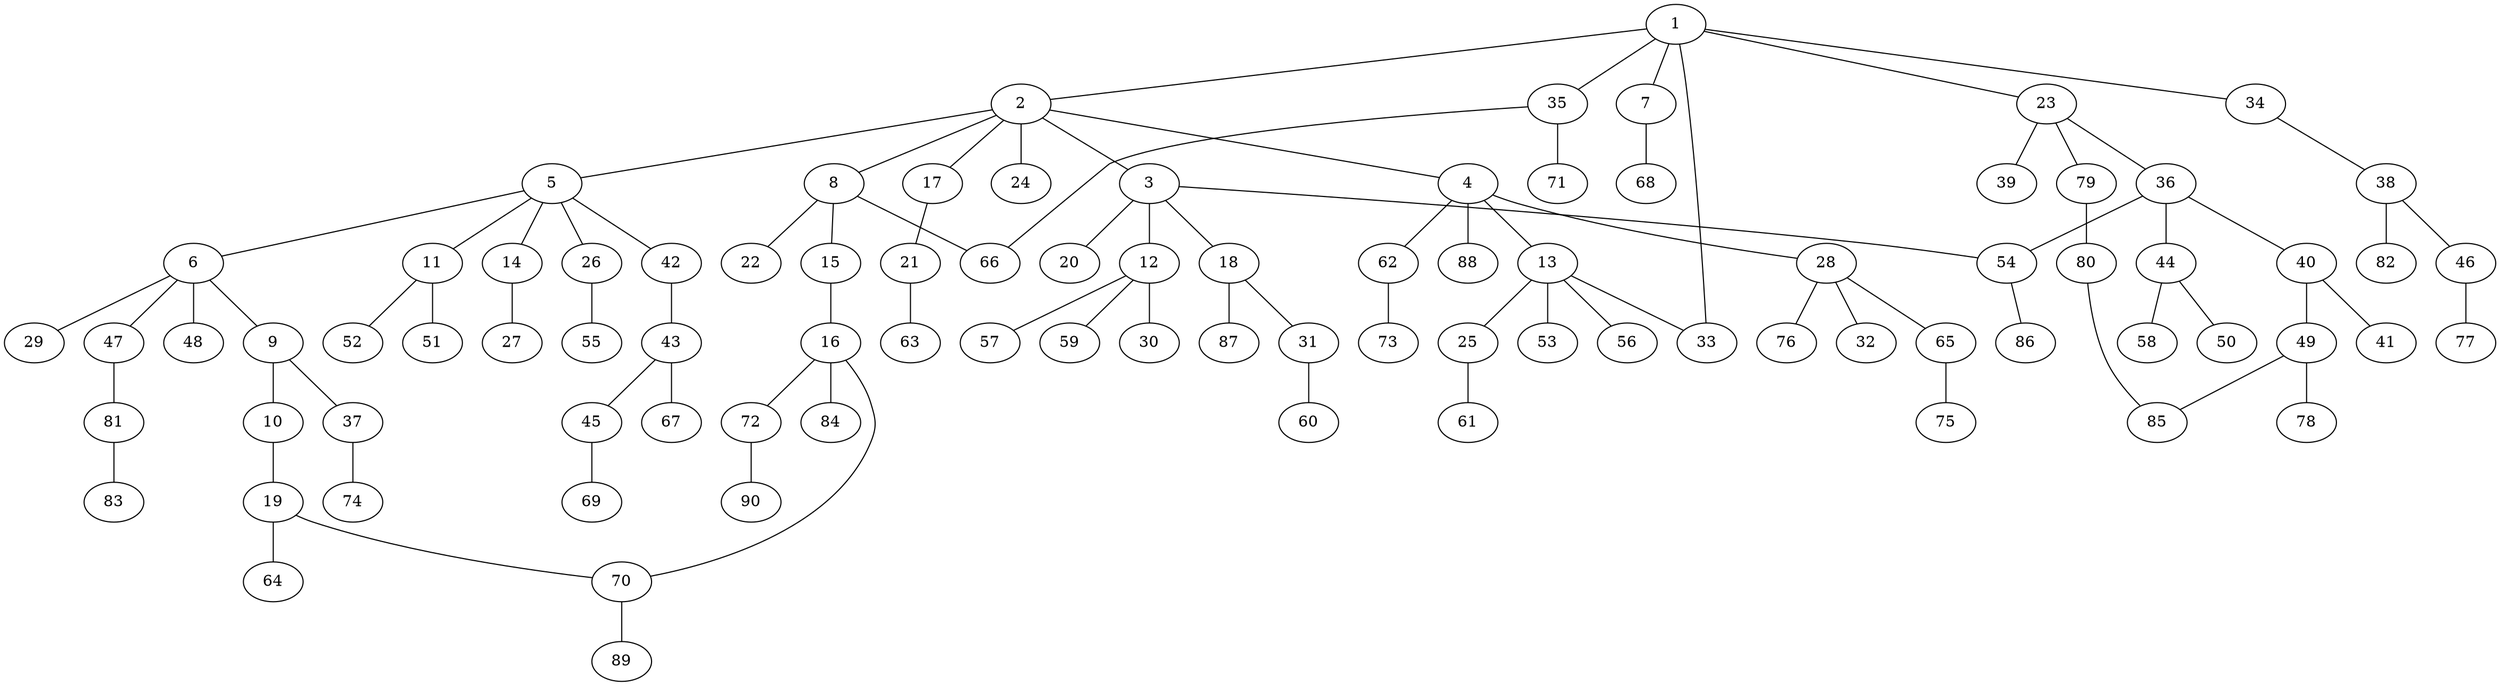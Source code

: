 graph graphname {1--2
1--7
1--23
1--33
1--34
1--35
2--3
2--4
2--5
2--8
2--17
2--24
3--12
3--18
3--20
3--54
4--13
4--28
4--62
4--88
5--6
5--11
5--14
5--26
5--42
6--9
6--29
6--47
6--48
7--68
8--15
8--22
8--66
9--10
9--37
10--19
11--51
11--52
12--30
12--57
12--59
13--25
13--33
13--53
13--56
14--27
15--16
16--70
16--72
16--84
17--21
18--31
18--87
19--64
19--70
21--63
23--36
23--39
23--79
25--61
26--55
28--32
28--65
28--76
31--60
34--38
35--66
35--71
36--40
36--44
36--54
37--74
38--46
38--82
40--41
40--49
42--43
43--45
43--67
44--50
44--58
45--69
46--77
47--81
49--78
49--85
54--86
62--73
65--75
70--89
72--90
79--80
80--85
81--83
}
